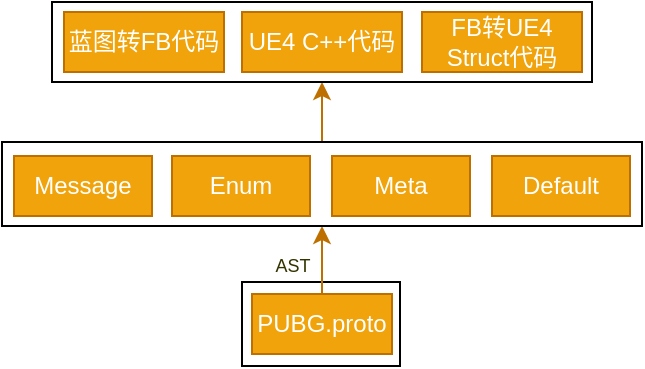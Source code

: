 <mxfile version="12.9.7" type="github">
  <diagram id="geBm-2fr2CytJHsljV7D" name="Page-1">
    <mxGraphModel dx="1178" dy="659" grid="1" gridSize="10" guides="1" tooltips="1" connect="1" arrows="1" fold="1" page="1" pageScale="1" pageWidth="827" pageHeight="1169" math="0" shadow="0">
      <root>
        <mxCell id="0" />
        <mxCell id="1" parent="0" />
        <mxCell id="iA8vbkq-AqObj3hzfbwd-1" value="" style="rounded=0;whiteSpace=wrap;html=1;" vertex="1" parent="1">
          <mxGeometry x="315" y="280" width="79" height="42" as="geometry" />
        </mxCell>
        <mxCell id="N63TacE3sIvnsK9GecQp-12" style="edgeStyle=orthogonalEdgeStyle;rounded=0;orthogonalLoop=1;jettySize=auto;html=1;entryX=0.5;entryY=1;entryDx=0;entryDy=0;fillColor=#f0a30a;strokeColor=#BD7000;" parent="1" source="N63TacE3sIvnsK9GecQp-6" target="N63TacE3sIvnsK9GecQp-8" edge="1">
          <mxGeometry relative="1" as="geometry" />
        </mxCell>
        <mxCell id="N63TacE3sIvnsK9GecQp-7" style="edgeStyle=orthogonalEdgeStyle;rounded=0;orthogonalLoop=1;jettySize=auto;html=1;fillColor=#f0a30a;strokeColor=#BD7000;" parent="1" source="N63TacE3sIvnsK9GecQp-1" target="N63TacE3sIvnsK9GecQp-6" edge="1">
          <mxGeometry relative="1" as="geometry" />
        </mxCell>
        <mxCell id="N63TacE3sIvnsK9GecQp-1" value="PUBG.proto" style="rounded=0;whiteSpace=wrap;html=1;fillColor=#f0a30a;strokeColor=#BD7000;fontColor=#ffffff;" parent="1" vertex="1">
          <mxGeometry x="320" y="286" width="70" height="30" as="geometry" />
        </mxCell>
        <mxCell id="N63TacE3sIvnsK9GecQp-8" value="" style="rounded=0;whiteSpace=wrap;html=1;" parent="1" vertex="1">
          <mxGeometry x="220" y="140" width="270" height="40" as="geometry" />
        </mxCell>
        <mxCell id="N63TacE3sIvnsK9GecQp-9" value="蓝图转FB代码" style="rounded=0;whiteSpace=wrap;html=1;fillColor=#f0a30a;strokeColor=#BD7000;fontColor=#ffffff;" parent="1" vertex="1">
          <mxGeometry x="226" y="145" width="80" height="30" as="geometry" />
        </mxCell>
        <mxCell id="N63TacE3sIvnsK9GecQp-10" value="UE4 C++代码" style="rounded=0;whiteSpace=wrap;html=1;fillColor=#f0a30a;strokeColor=#BD7000;fontColor=#ffffff;" parent="1" vertex="1">
          <mxGeometry x="315" y="145" width="80" height="30" as="geometry" />
        </mxCell>
        <mxCell id="N63TacE3sIvnsK9GecQp-11" value="FB转UE4&lt;br&gt;Struct代码" style="rounded=0;whiteSpace=wrap;html=1;fillColor=#f0a30a;strokeColor=#BD7000;fontColor=#ffffff;" parent="1" vertex="1">
          <mxGeometry x="405" y="145" width="80" height="30" as="geometry" />
        </mxCell>
        <mxCell id="N63TacE3sIvnsK9GecQp-14" value="&lt;font style=&quot;font-size: 9px&quot;&gt;AST&lt;/font&gt;" style="text;html=1;align=center;verticalAlign=middle;resizable=0;points=[];autosize=1;fontSize=6;fontColor=#333300;" parent="1" vertex="1">
          <mxGeometry x="320" y="267" width="40" height="10" as="geometry" />
        </mxCell>
        <mxCell id="N63TacE3sIvnsK9GecQp-6" value="" style="rounded=0;whiteSpace=wrap;html=1;" parent="1" vertex="1">
          <mxGeometry x="195" y="210" width="320" height="42" as="geometry" />
        </mxCell>
        <mxCell id="N63TacE3sIvnsK9GecQp-2" value="Message" style="rounded=0;whiteSpace=wrap;html=1;fillColor=#f0a30a;strokeColor=#BD7000;fontColor=#ffffff;" parent="1" vertex="1">
          <mxGeometry x="201" y="217" width="69" height="30" as="geometry" />
        </mxCell>
        <mxCell id="N63TacE3sIvnsK9GecQp-3" value="Enum" style="rounded=0;whiteSpace=wrap;html=1;fillColor=#f0a30a;strokeColor=#BD7000;fontColor=#ffffff;" parent="1" vertex="1">
          <mxGeometry x="280" y="217" width="69" height="30" as="geometry" />
        </mxCell>
        <mxCell id="N63TacE3sIvnsK9GecQp-4" value="Meta" style="rounded=0;whiteSpace=wrap;html=1;fillColor=#f0a30a;strokeColor=#BD7000;fontColor=#ffffff;" parent="1" vertex="1">
          <mxGeometry x="360" y="217" width="69" height="30" as="geometry" />
        </mxCell>
        <mxCell id="N63TacE3sIvnsK9GecQp-16" value="Default" style="rounded=0;whiteSpace=wrap;html=1;fillColor=#f0a30a;strokeColor=#BD7000;fontColor=#ffffff;" parent="1" vertex="1">
          <mxGeometry x="440" y="217" width="69" height="30" as="geometry" />
        </mxCell>
      </root>
    </mxGraphModel>
  </diagram>
</mxfile>
